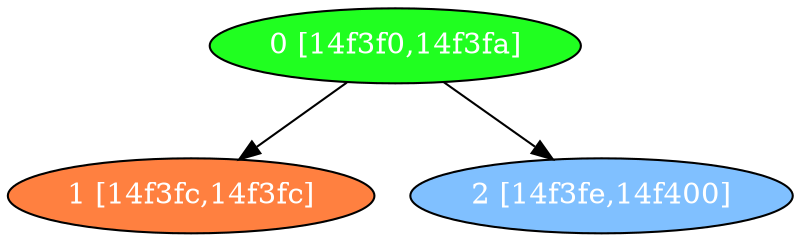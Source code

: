 diGraph libnss3{
	libnss3_0  [style=filled fillcolor="#20FF20" fontcolor="#ffffff" shape=oval label="0 [14f3f0,14f3fa]"]
	libnss3_1  [style=filled fillcolor="#FF8040" fontcolor="#ffffff" shape=oval label="1 [14f3fc,14f3fc]"]
	libnss3_2  [style=filled fillcolor="#80C0FF" fontcolor="#ffffff" shape=oval label="2 [14f3fe,14f400]"]

	libnss3_0 -> libnss3_1
	libnss3_0 -> libnss3_2
}